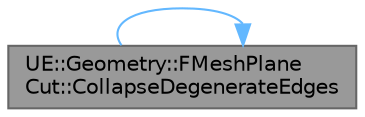 digraph "UE::Geometry::FMeshPlaneCut::CollapseDegenerateEdges"
{
 // INTERACTIVE_SVG=YES
 // LATEX_PDF_SIZE
  bgcolor="transparent";
  edge [fontname=Helvetica,fontsize=10,labelfontname=Helvetica,labelfontsize=10];
  node [fontname=Helvetica,fontsize=10,shape=box,height=0.2,width=0.4];
  rankdir="LR";
  Node1 [id="Node000001",label="UE::Geometry::FMeshPlane\lCut::CollapseDegenerateEdges",height=0.2,width=0.4,color="gray40", fillcolor="grey60", style="filled", fontcolor="black",tooltip="Collapse degenerate edges."];
  Node1 -> Node1 [id="edge1_Node000001_Node000001",color="steelblue1",style="solid",tooltip=" "];
}
